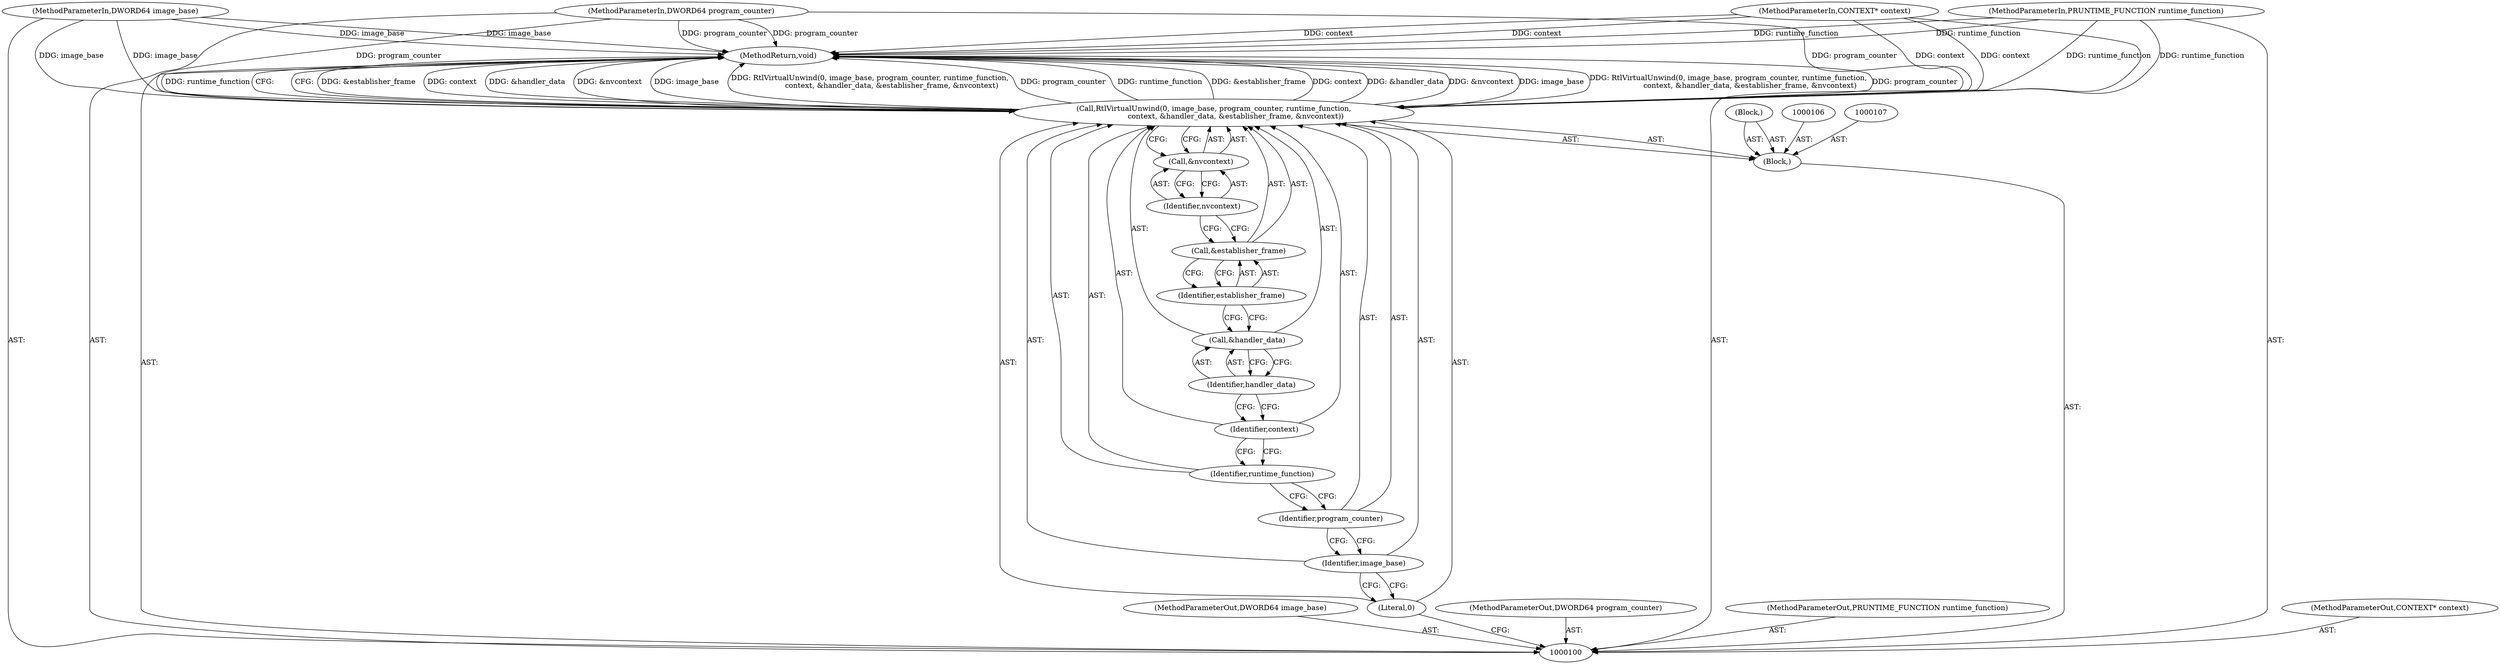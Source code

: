 digraph "1_Chrome_0fb75f1e468fe9054be3b3d3d5b9bf9a66e4199d_12" {
"1000121" [label="(MethodReturn,void)"];
"1000110" [label="(Literal,0)"];
"1000109" [label="(Call,RtlVirtualUnwind(0, image_base, program_counter, runtime_function,\n                   context, &handler_data, &establisher_frame, &nvcontext))"];
"1000111" [label="(Identifier,image_base)"];
"1000112" [label="(Identifier,program_counter)"];
"1000113" [label="(Identifier,runtime_function)"];
"1000114" [label="(Identifier,context)"];
"1000115" [label="(Call,&handler_data)"];
"1000116" [label="(Identifier,handler_data)"];
"1000117" [label="(Call,&establisher_frame)"];
"1000118" [label="(Identifier,establisher_frame)"];
"1000119" [label="(Call,&nvcontext)"];
"1000120" [label="(Identifier,nvcontext)"];
"1000101" [label="(MethodParameterIn,DWORD64 image_base)"];
"1000146" [label="(MethodParameterOut,DWORD64 image_base)"];
"1000102" [label="(MethodParameterIn,DWORD64 program_counter)"];
"1000147" [label="(MethodParameterOut,DWORD64 program_counter)"];
"1000103" [label="(MethodParameterIn,PRUNTIME_FUNCTION runtime_function)"];
"1000148" [label="(MethodParameterOut,PRUNTIME_FUNCTION runtime_function)"];
"1000105" [label="(Block,)"];
"1000104" [label="(MethodParameterIn,CONTEXT* context)"];
"1000149" [label="(MethodParameterOut,CONTEXT* context)"];
"1000108" [label="(Block,)"];
"1000121" -> "1000100"  [label="AST: "];
"1000121" -> "1000109"  [label="CFG: "];
"1000109" -> "1000121"  [label="DDG: &establisher_frame"];
"1000109" -> "1000121"  [label="DDG: context"];
"1000109" -> "1000121"  [label="DDG: &handler_data"];
"1000109" -> "1000121"  [label="DDG: &nvcontext"];
"1000109" -> "1000121"  [label="DDG: image_base"];
"1000109" -> "1000121"  [label="DDG: RtlVirtualUnwind(0, image_base, program_counter, runtime_function,\n                   context, &handler_data, &establisher_frame, &nvcontext)"];
"1000109" -> "1000121"  [label="DDG: program_counter"];
"1000109" -> "1000121"  [label="DDG: runtime_function"];
"1000104" -> "1000121"  [label="DDG: context"];
"1000103" -> "1000121"  [label="DDG: runtime_function"];
"1000102" -> "1000121"  [label="DDG: program_counter"];
"1000101" -> "1000121"  [label="DDG: image_base"];
"1000110" -> "1000109"  [label="AST: "];
"1000110" -> "1000100"  [label="CFG: "];
"1000111" -> "1000110"  [label="CFG: "];
"1000109" -> "1000105"  [label="AST: "];
"1000109" -> "1000119"  [label="CFG: "];
"1000110" -> "1000109"  [label="AST: "];
"1000111" -> "1000109"  [label="AST: "];
"1000112" -> "1000109"  [label="AST: "];
"1000113" -> "1000109"  [label="AST: "];
"1000114" -> "1000109"  [label="AST: "];
"1000115" -> "1000109"  [label="AST: "];
"1000117" -> "1000109"  [label="AST: "];
"1000119" -> "1000109"  [label="AST: "];
"1000121" -> "1000109"  [label="CFG: "];
"1000109" -> "1000121"  [label="DDG: &establisher_frame"];
"1000109" -> "1000121"  [label="DDG: context"];
"1000109" -> "1000121"  [label="DDG: &handler_data"];
"1000109" -> "1000121"  [label="DDG: &nvcontext"];
"1000109" -> "1000121"  [label="DDG: image_base"];
"1000109" -> "1000121"  [label="DDG: RtlVirtualUnwind(0, image_base, program_counter, runtime_function,\n                   context, &handler_data, &establisher_frame, &nvcontext)"];
"1000109" -> "1000121"  [label="DDG: program_counter"];
"1000109" -> "1000121"  [label="DDG: runtime_function"];
"1000101" -> "1000109"  [label="DDG: image_base"];
"1000102" -> "1000109"  [label="DDG: program_counter"];
"1000103" -> "1000109"  [label="DDG: runtime_function"];
"1000104" -> "1000109"  [label="DDG: context"];
"1000111" -> "1000109"  [label="AST: "];
"1000111" -> "1000110"  [label="CFG: "];
"1000112" -> "1000111"  [label="CFG: "];
"1000112" -> "1000109"  [label="AST: "];
"1000112" -> "1000111"  [label="CFG: "];
"1000113" -> "1000112"  [label="CFG: "];
"1000113" -> "1000109"  [label="AST: "];
"1000113" -> "1000112"  [label="CFG: "];
"1000114" -> "1000113"  [label="CFG: "];
"1000114" -> "1000109"  [label="AST: "];
"1000114" -> "1000113"  [label="CFG: "];
"1000116" -> "1000114"  [label="CFG: "];
"1000115" -> "1000109"  [label="AST: "];
"1000115" -> "1000116"  [label="CFG: "];
"1000116" -> "1000115"  [label="AST: "];
"1000118" -> "1000115"  [label="CFG: "];
"1000116" -> "1000115"  [label="AST: "];
"1000116" -> "1000114"  [label="CFG: "];
"1000115" -> "1000116"  [label="CFG: "];
"1000117" -> "1000109"  [label="AST: "];
"1000117" -> "1000118"  [label="CFG: "];
"1000118" -> "1000117"  [label="AST: "];
"1000120" -> "1000117"  [label="CFG: "];
"1000118" -> "1000117"  [label="AST: "];
"1000118" -> "1000115"  [label="CFG: "];
"1000117" -> "1000118"  [label="CFG: "];
"1000119" -> "1000109"  [label="AST: "];
"1000119" -> "1000120"  [label="CFG: "];
"1000120" -> "1000119"  [label="AST: "];
"1000109" -> "1000119"  [label="CFG: "];
"1000120" -> "1000119"  [label="AST: "];
"1000120" -> "1000117"  [label="CFG: "];
"1000119" -> "1000120"  [label="CFG: "];
"1000101" -> "1000100"  [label="AST: "];
"1000101" -> "1000121"  [label="DDG: image_base"];
"1000101" -> "1000109"  [label="DDG: image_base"];
"1000146" -> "1000100"  [label="AST: "];
"1000102" -> "1000100"  [label="AST: "];
"1000102" -> "1000121"  [label="DDG: program_counter"];
"1000102" -> "1000109"  [label="DDG: program_counter"];
"1000147" -> "1000100"  [label="AST: "];
"1000103" -> "1000100"  [label="AST: "];
"1000103" -> "1000121"  [label="DDG: runtime_function"];
"1000103" -> "1000109"  [label="DDG: runtime_function"];
"1000148" -> "1000100"  [label="AST: "];
"1000105" -> "1000100"  [label="AST: "];
"1000106" -> "1000105"  [label="AST: "];
"1000107" -> "1000105"  [label="AST: "];
"1000108" -> "1000105"  [label="AST: "];
"1000109" -> "1000105"  [label="AST: "];
"1000104" -> "1000100"  [label="AST: "];
"1000104" -> "1000121"  [label="DDG: context"];
"1000104" -> "1000109"  [label="DDG: context"];
"1000149" -> "1000100"  [label="AST: "];
"1000108" -> "1000105"  [label="AST: "];
}
